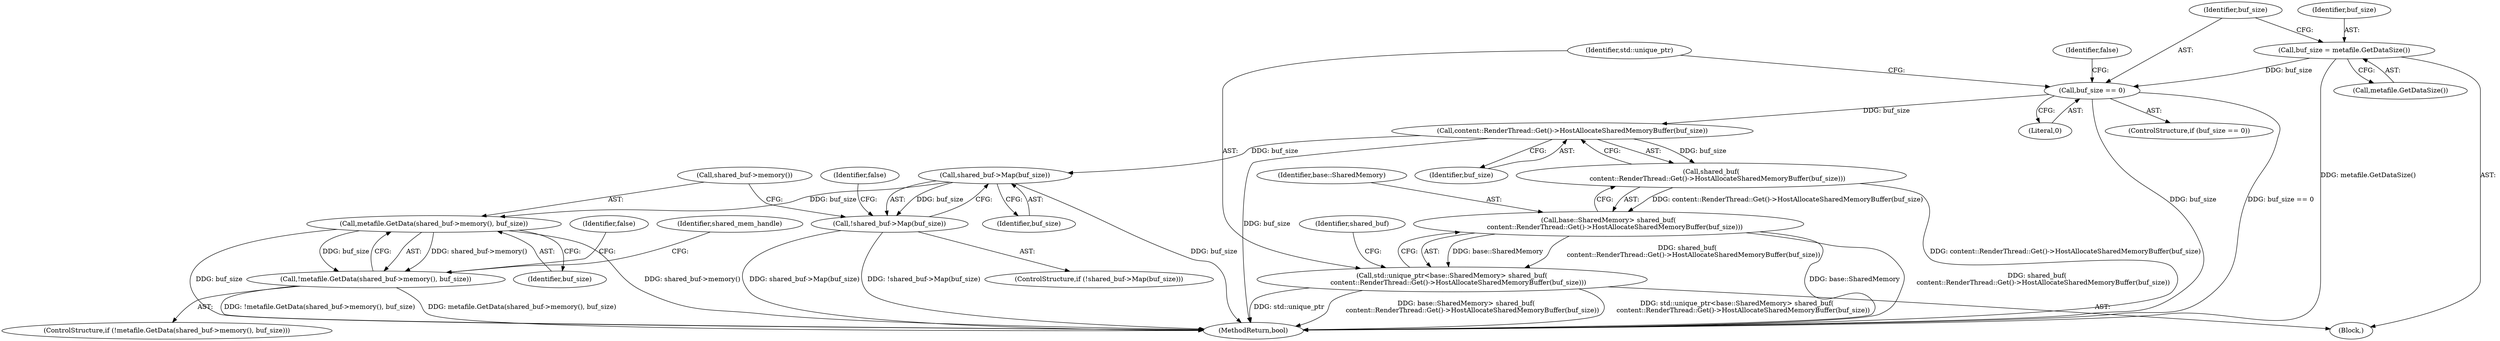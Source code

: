 digraph "1_Chrome_673ce95d481ea9368c4d4d43ac756ba1d6d9e608_0@API" {
"1000119" [label="(Call,content::RenderThread::Get()->HostAllocateSharedMemoryBuffer(buf_size))"];
"1000109" [label="(Call,buf_size == 0)"];
"1000105" [label="(Call,buf_size = metafile.GetDataSize())"];
"1000118" [label="(Call,shared_buf(\n      content::RenderThread::Get()->HostAllocateSharedMemoryBuffer(buf_size)))"];
"1000116" [label="(Call,base::SharedMemory> shared_buf(\n      content::RenderThread::Get()->HostAllocateSharedMemoryBuffer(buf_size)))"];
"1000114" [label="(Call,std::unique_ptr<base::SharedMemory> shared_buf(\n      content::RenderThread::Get()->HostAllocateSharedMemoryBuffer(buf_size)))"];
"1000128" [label="(Call,shared_buf->Map(buf_size))"];
"1000127" [label="(Call,!shared_buf->Map(buf_size))"];
"1000134" [label="(Call,metafile.GetData(shared_buf->memory(), buf_size))"];
"1000133" [label="(Call,!metafile.GetData(shared_buf->memory(), buf_size))"];
"1000116" [label="(Call,base::SharedMemory> shared_buf(\n      content::RenderThread::Get()->HostAllocateSharedMemoryBuffer(buf_size)))"];
"1000133" [label="(Call,!metafile.GetData(shared_buf->memory(), buf_size))"];
"1000114" [label="(Call,std::unique_ptr<base::SharedMemory> shared_buf(\n      content::RenderThread::Get()->HostAllocateSharedMemoryBuffer(buf_size)))"];
"1000128" [label="(Call,shared_buf->Map(buf_size))"];
"1000141" [label="(Identifier,shared_mem_handle)"];
"1000134" [label="(Call,metafile.GetData(shared_buf->memory(), buf_size))"];
"1000118" [label="(Call,shared_buf(\n      content::RenderThread::Get()->HostAllocateSharedMemoryBuffer(buf_size)))"];
"1000123" [label="(Identifier,shared_buf)"];
"1000115" [label="(Identifier,std::unique_ptr)"];
"1000119" [label="(Call,content::RenderThread::Get()->HostAllocateSharedMemoryBuffer(buf_size))"];
"1000120" [label="(Identifier,buf_size)"];
"1000110" [label="(Identifier,buf_size)"];
"1000105" [label="(Call,buf_size = metafile.GetDataSize())"];
"1000129" [label="(Identifier,buf_size)"];
"1000138" [label="(Identifier,false)"];
"1000127" [label="(Call,!shared_buf->Map(buf_size))"];
"1000108" [label="(ControlStructure,if (buf_size == 0))"];
"1000126" [label="(ControlStructure,if (!shared_buf->Map(buf_size)))"];
"1000117" [label="(Identifier,base::SharedMemory)"];
"1000107" [label="(Call,metafile.GetDataSize())"];
"1000135" [label="(Call,shared_buf->memory())"];
"1000103" [label="(Block,)"];
"1000146" [label="(MethodReturn,bool)"];
"1000106" [label="(Identifier,buf_size)"];
"1000111" [label="(Literal,0)"];
"1000113" [label="(Identifier,false)"];
"1000109" [label="(Call,buf_size == 0)"];
"1000132" [label="(ControlStructure,if (!metafile.GetData(shared_buf->memory(), buf_size)))"];
"1000131" [label="(Identifier,false)"];
"1000136" [label="(Identifier,buf_size)"];
"1000119" -> "1000118"  [label="AST: "];
"1000119" -> "1000120"  [label="CFG: "];
"1000120" -> "1000119"  [label="AST: "];
"1000118" -> "1000119"  [label="CFG: "];
"1000119" -> "1000146"  [label="DDG: buf_size"];
"1000119" -> "1000118"  [label="DDG: buf_size"];
"1000109" -> "1000119"  [label="DDG: buf_size"];
"1000119" -> "1000128"  [label="DDG: buf_size"];
"1000109" -> "1000108"  [label="AST: "];
"1000109" -> "1000111"  [label="CFG: "];
"1000110" -> "1000109"  [label="AST: "];
"1000111" -> "1000109"  [label="AST: "];
"1000113" -> "1000109"  [label="CFG: "];
"1000115" -> "1000109"  [label="CFG: "];
"1000109" -> "1000146"  [label="DDG: buf_size == 0"];
"1000109" -> "1000146"  [label="DDG: buf_size"];
"1000105" -> "1000109"  [label="DDG: buf_size"];
"1000105" -> "1000103"  [label="AST: "];
"1000105" -> "1000107"  [label="CFG: "];
"1000106" -> "1000105"  [label="AST: "];
"1000107" -> "1000105"  [label="AST: "];
"1000110" -> "1000105"  [label="CFG: "];
"1000105" -> "1000146"  [label="DDG: metafile.GetDataSize()"];
"1000118" -> "1000116"  [label="AST: "];
"1000116" -> "1000118"  [label="CFG: "];
"1000118" -> "1000146"  [label="DDG: content::RenderThread::Get()->HostAllocateSharedMemoryBuffer(buf_size)"];
"1000118" -> "1000116"  [label="DDG: content::RenderThread::Get()->HostAllocateSharedMemoryBuffer(buf_size)"];
"1000116" -> "1000114"  [label="AST: "];
"1000117" -> "1000116"  [label="AST: "];
"1000114" -> "1000116"  [label="CFG: "];
"1000116" -> "1000146"  [label="DDG: base::SharedMemory"];
"1000116" -> "1000146"  [label="DDG: shared_buf(\n      content::RenderThread::Get()->HostAllocateSharedMemoryBuffer(buf_size))"];
"1000116" -> "1000114"  [label="DDG: base::SharedMemory"];
"1000116" -> "1000114"  [label="DDG: shared_buf(\n      content::RenderThread::Get()->HostAllocateSharedMemoryBuffer(buf_size))"];
"1000114" -> "1000103"  [label="AST: "];
"1000115" -> "1000114"  [label="AST: "];
"1000123" -> "1000114"  [label="CFG: "];
"1000114" -> "1000146"  [label="DDG: std::unique_ptr<base::SharedMemory> shared_buf(\n      content::RenderThread::Get()->HostAllocateSharedMemoryBuffer(buf_size))"];
"1000114" -> "1000146"  [label="DDG: std::unique_ptr"];
"1000114" -> "1000146"  [label="DDG: base::SharedMemory> shared_buf(\n      content::RenderThread::Get()->HostAllocateSharedMemoryBuffer(buf_size))"];
"1000128" -> "1000127"  [label="AST: "];
"1000128" -> "1000129"  [label="CFG: "];
"1000129" -> "1000128"  [label="AST: "];
"1000127" -> "1000128"  [label="CFG: "];
"1000128" -> "1000146"  [label="DDG: buf_size"];
"1000128" -> "1000127"  [label="DDG: buf_size"];
"1000128" -> "1000134"  [label="DDG: buf_size"];
"1000127" -> "1000126"  [label="AST: "];
"1000131" -> "1000127"  [label="CFG: "];
"1000135" -> "1000127"  [label="CFG: "];
"1000127" -> "1000146"  [label="DDG: !shared_buf->Map(buf_size)"];
"1000127" -> "1000146"  [label="DDG: shared_buf->Map(buf_size)"];
"1000134" -> "1000133"  [label="AST: "];
"1000134" -> "1000136"  [label="CFG: "];
"1000135" -> "1000134"  [label="AST: "];
"1000136" -> "1000134"  [label="AST: "];
"1000133" -> "1000134"  [label="CFG: "];
"1000134" -> "1000146"  [label="DDG: shared_buf->memory()"];
"1000134" -> "1000146"  [label="DDG: buf_size"];
"1000134" -> "1000133"  [label="DDG: shared_buf->memory()"];
"1000134" -> "1000133"  [label="DDG: buf_size"];
"1000133" -> "1000132"  [label="AST: "];
"1000138" -> "1000133"  [label="CFG: "];
"1000141" -> "1000133"  [label="CFG: "];
"1000133" -> "1000146"  [label="DDG: metafile.GetData(shared_buf->memory(), buf_size)"];
"1000133" -> "1000146"  [label="DDG: !metafile.GetData(shared_buf->memory(), buf_size)"];
}

